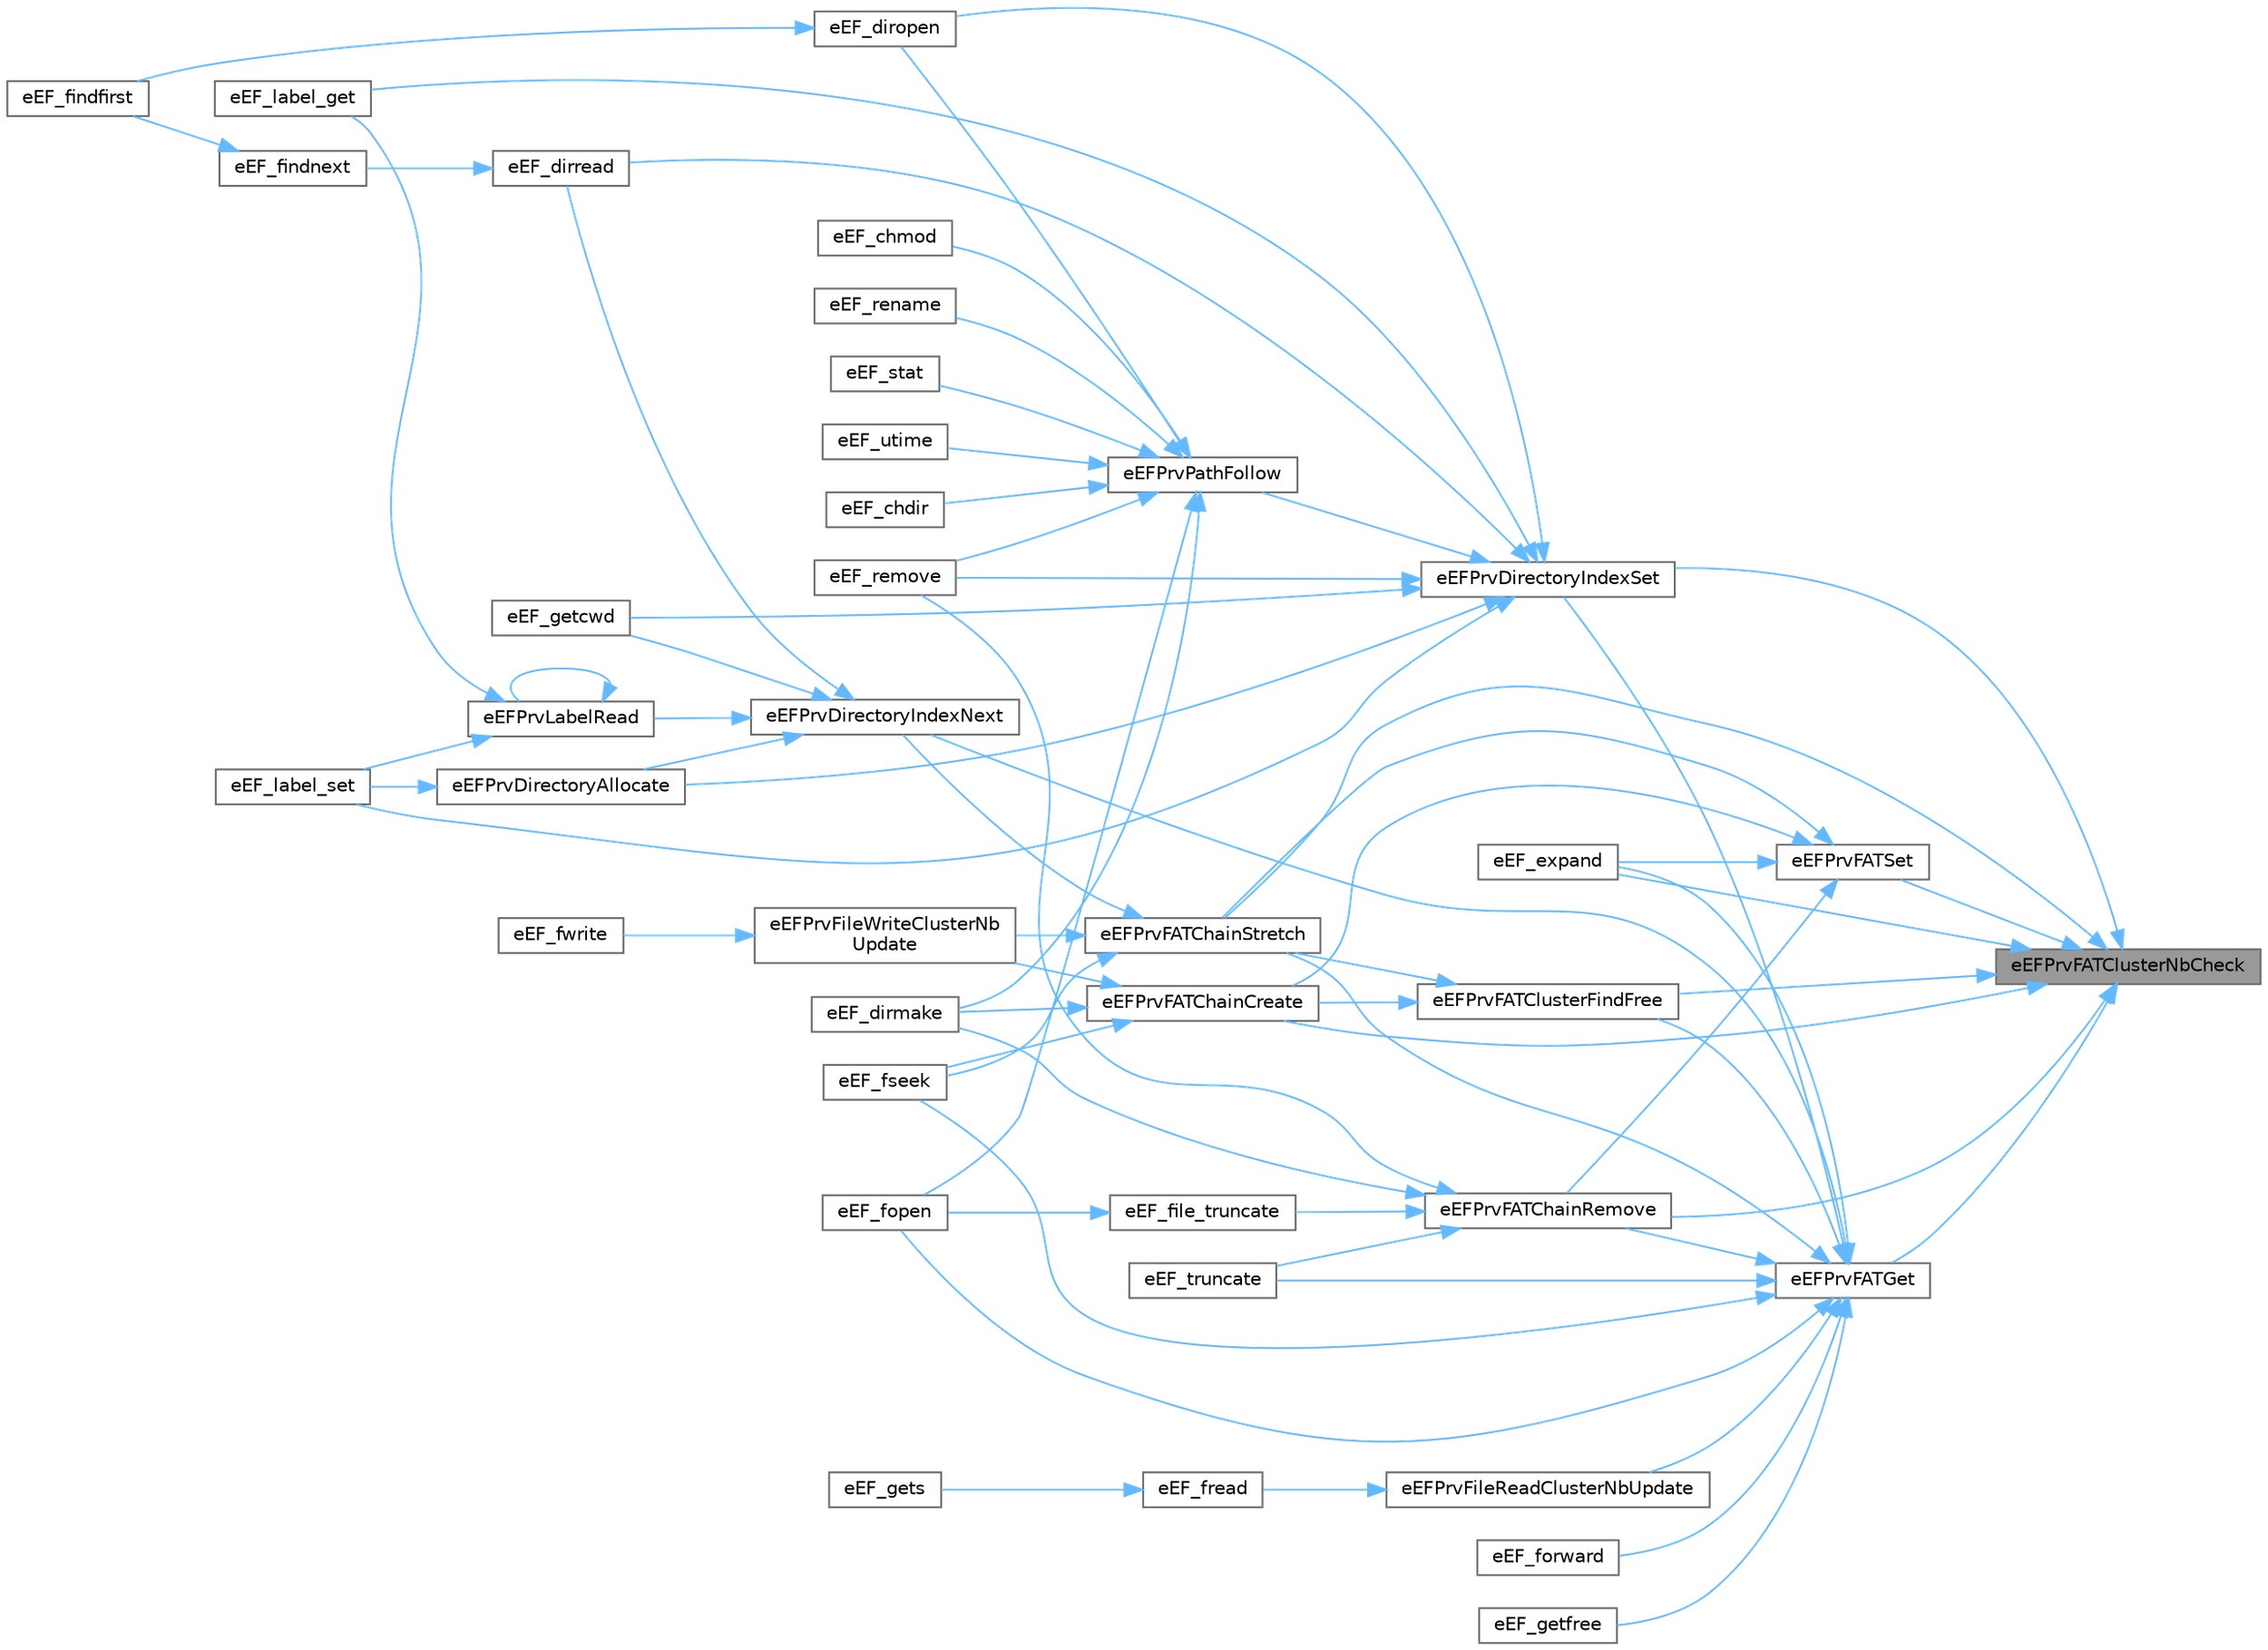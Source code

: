 digraph "eEFPrvFATClusterNbCheck"
{
 // LATEX_PDF_SIZE
  bgcolor="transparent";
  edge [fontname=Helvetica,fontsize=10,labelfontname=Helvetica,labelfontsize=10];
  node [fontname=Helvetica,fontsize=10,shape=box,height=0.2,width=0.4];
  rankdir="RL";
  Node1 [id="Node000001",label="eEFPrvFATClusterNbCheck",height=0.2,width=0.4,color="gray40", fillcolor="grey60", style="filled", fontcolor="black",tooltip="Check if cluster number is valid."];
  Node1 -> Node2 [id="edge1_Node000001_Node000002",dir="back",color="steelblue1",style="solid",tooltip=" "];
  Node2 [id="Node000002",label="eEF_expand",height=0.2,width=0.4,color="grey40", fillcolor="white", style="filled",URL="$ef__expand_8c.html#ace56e53692d5d217767ec04391641b0e",tooltip="Allocate a Contiguous Blocks to the File."];
  Node1 -> Node3 [id="edge2_Node000001_Node000003",dir="back",color="steelblue1",style="solid",tooltip=" "];
  Node3 [id="Node000003",label="eEFPrvDirectoryIndexSet",height=0.2,width=0.4,color="grey40", fillcolor="white", style="filled",URL="$ef__prv__directory_8c.html#a2761497f1de500dc090b4dcfef2c03a1",tooltip="Directory handling - Set directory index."];
  Node3 -> Node4 [id="edge3_Node000003_Node000004",dir="back",color="steelblue1",style="solid",tooltip=" "];
  Node4 [id="Node000004",label="eEF_diropen",height=0.2,width=0.4,color="grey40", fillcolor="white", style="filled",URL="$ef__diropen_8c.html#a2b25ebfd8c4c291ae6b0f888e708d850",tooltip="Create a Directory Object."];
  Node4 -> Node5 [id="edge4_Node000004_Node000005",dir="back",color="steelblue1",style="solid",tooltip=" "];
  Node5 [id="Node000005",label="eEF_findfirst",height=0.2,width=0.4,color="grey40", fillcolor="white", style="filled",URL="$ef__findfirst_8c.html#a7aceb1307887217f205b94f9c00872ed",tooltip="Find First File."];
  Node3 -> Node6 [id="edge5_Node000003_Node000006",dir="back",color="steelblue1",style="solid",tooltip=" "];
  Node6 [id="Node000006",label="eEF_dirread",height=0.2,width=0.4,color="grey40", fillcolor="white", style="filled",URL="$ef__dirread_8c.html#a6ab1e7b87596e40f8e28053c7e3547b4",tooltip="Read Directory Entries in Sequence."];
  Node6 -> Node7 [id="edge6_Node000006_Node000007",dir="back",color="steelblue1",style="solid",tooltip=" "];
  Node7 [id="Node000007",label="eEF_findnext",height=0.2,width=0.4,color="grey40", fillcolor="white", style="filled",URL="$ef__findnext_8c.html#a41d1f19cc47216c90cf54581e6cddbf8",tooltip="Find Next File."];
  Node7 -> Node5 [id="edge7_Node000007_Node000005",dir="back",color="steelblue1",style="solid",tooltip=" "];
  Node3 -> Node8 [id="edge8_Node000003_Node000008",dir="back",color="steelblue1",style="solid",tooltip=" "];
  Node8 [id="Node000008",label="eEF_getcwd",height=0.2,width=0.4,color="grey40", fillcolor="white", style="filled",URL="$ef__getcwd_8c.html#a5100b2195b9a2c2000eb149671b40d4b",tooltip="Change Current Directory or Current Drive, Get Current Directory."];
  Node3 -> Node9 [id="edge9_Node000003_Node000009",dir="back",color="steelblue1",style="solid",tooltip=" "];
  Node9 [id="Node000009",label="eEF_label_get",height=0.2,width=0.4,color="grey40", fillcolor="white", style="filled",URL="$ef__label__get_8c.html#aa7aec85efde79b200254b90d0cbb5eba",tooltip="Get Volume Label."];
  Node3 -> Node10 [id="edge10_Node000003_Node000010",dir="back",color="steelblue1",style="solid",tooltip=" "];
  Node10 [id="Node000010",label="eEF_label_set",height=0.2,width=0.4,color="grey40", fillcolor="white", style="filled",URL="$ef__label__set_8c.html#a856cac9d6edece47116c434a8ddbca24",tooltip="Set Volume Label."];
  Node3 -> Node11 [id="edge11_Node000003_Node000011",dir="back",color="steelblue1",style="solid",tooltip=" "];
  Node11 [id="Node000011",label="eEF_remove",height=0.2,width=0.4,color="grey40", fillcolor="white", style="filled",URL="$ef__remove_8c.html#ab39525454269d54fb689e44083eaead4",tooltip="Delete a File/Directory."];
  Node3 -> Node12 [id="edge12_Node000003_Node000012",dir="back",color="steelblue1",style="solid",tooltip=" "];
  Node12 [id="Node000012",label="eEFPrvDirectoryAllocate",height=0.2,width=0.4,color="grey40", fillcolor="white", style="filled",URL="$ef__prv__directory_8c.html#af3501080ebaaf80e0c31475115714586",tooltip="Directory handling - Reserve a block of directory entries."];
  Node12 -> Node10 [id="edge13_Node000012_Node000010",dir="back",color="steelblue1",style="solid",tooltip=" "];
  Node3 -> Node13 [id="edge14_Node000003_Node000013",dir="back",color="steelblue1",style="solid",tooltip=" "];
  Node13 [id="Node000013",label="eEFPrvPathFollow",height=0.2,width=0.4,color="grey40", fillcolor="white", style="filled",URL="$ef__prv__path__follow_8c.html#a4ee4202c83e9d60f3ade4afb83cc78b0",tooltip="Follow a file pxPath."];
  Node13 -> Node14 [id="edge15_Node000013_Node000014",dir="back",color="steelblue1",style="solid",tooltip=" "];
  Node14 [id="Node000014",label="eEF_chdir",height=0.2,width=0.4,color="grey40", fillcolor="white", style="filled",URL="$ef__chdir_8c.html#af84f7938300e61dc5dbdc307e06dd171",tooltip="Change Current Directory or Current Drive, Get Current Directory."];
  Node13 -> Node15 [id="edge16_Node000013_Node000015",dir="back",color="steelblue1",style="solid",tooltip=" "];
  Node15 [id="Node000015",label="eEF_chmod",height=0.2,width=0.4,color="grey40", fillcolor="white", style="filled",URL="$ef__chmod_8c.html#a0f6f5314abe7d6e8b291c719898c80dc",tooltip="Change Attribute."];
  Node13 -> Node16 [id="edge17_Node000013_Node000016",dir="back",color="steelblue1",style="solid",tooltip=" "];
  Node16 [id="Node000016",label="eEF_dirmake",height=0.2,width=0.4,color="grey40", fillcolor="white", style="filled",URL="$ef__dirmake_8c.html#ab556a94bd3323965dc0e82a59694e42c",tooltip="Create a Directory."];
  Node13 -> Node4 [id="edge18_Node000013_Node000004",dir="back",color="steelblue1",style="solid",tooltip=" "];
  Node13 -> Node17 [id="edge19_Node000013_Node000017",dir="back",color="steelblue1",style="solid",tooltip=" "];
  Node17 [id="Node000017",label="eEF_fopen",height=0.2,width=0.4,color="grey40", fillcolor="white", style="filled",URL="$ef__fopen_8c.html#a3638933cd54650925407d85074bf176c",tooltip="Open or Create a File."];
  Node13 -> Node11 [id="edge20_Node000013_Node000011",dir="back",color="steelblue1",style="solid",tooltip=" "];
  Node13 -> Node18 [id="edge21_Node000013_Node000018",dir="back",color="steelblue1",style="solid",tooltip=" "];
  Node18 [id="Node000018",label="eEF_rename",height=0.2,width=0.4,color="grey40", fillcolor="white", style="filled",URL="$ef__rename_8c.html#a0ee722cb0b7b38191ee8cd6be1c153f1",tooltip="Rename a File/Directory."];
  Node13 -> Node19 [id="edge22_Node000013_Node000019",dir="back",color="steelblue1",style="solid",tooltip=" "];
  Node19 [id="Node000019",label="eEF_stat",height=0.2,width=0.4,color="grey40", fillcolor="white", style="filled",URL="$ef__stat_8c.html#a61ee7b3bb6833bf729991341673ee3dc",tooltip="Get File Status."];
  Node13 -> Node20 [id="edge23_Node000013_Node000020",dir="back",color="steelblue1",style="solid",tooltip=" "];
  Node20 [id="Node000020",label="eEF_utime",height=0.2,width=0.4,color="grey40", fillcolor="white", style="filled",URL="$ef__utime_8c.html#a0fc69a2bbb3ec1844e16afd82f274fb7",tooltip="Change Timestamp."];
  Node1 -> Node21 [id="edge24_Node000001_Node000021",dir="back",color="steelblue1",style="solid",tooltip=" "];
  Node21 [id="Node000021",label="eEFPrvFATChainCreate",height=0.2,width=0.4,color="grey40", fillcolor="white", style="filled",URL="$ef__prv__fat_8c.html#a6361e8245cb3dcc575783f285ca8a62a",tooltip="FAT handling - Create a new chain."];
  Node21 -> Node16 [id="edge25_Node000021_Node000016",dir="back",color="steelblue1",style="solid",tooltip=" "];
  Node21 -> Node22 [id="edge26_Node000021_Node000022",dir="back",color="steelblue1",style="solid",tooltip=" "];
  Node22 [id="Node000022",label="eEF_fseek",height=0.2,width=0.4,color="grey40", fillcolor="white", style="filled",URL="$ef__fseek__old_8c.html#a5e7928437d0ea2008e3eaf7a1272baf7",tooltip="Seek File Read/Write Pointer."];
  Node21 -> Node23 [id="edge27_Node000021_Node000023",dir="back",color="steelblue1",style="solid",tooltip=" "];
  Node23 [id="Node000023",label="eEFPrvFileWriteClusterNb\lUpdate",height=0.2,width=0.4,color="grey40", fillcolor="white", style="filled",URL="$ef__fwrite_8c.html#a3893b124f8e61229a09e55e5bb136145",tooltip="Update the file structure cluster number for next write access (on cluster crossing)"];
  Node23 -> Node24 [id="edge28_Node000023_Node000024",dir="back",color="steelblue1",style="solid",tooltip=" "];
  Node24 [id="Node000024",label="eEF_fwrite",height=0.2,width=0.4,color="grey40", fillcolor="white", style="filled",URL="$ef__fwrite_8c.html#a9bd009ef86041462b3895ae727973726",tooltip="Write File."];
  Node1 -> Node25 [id="edge29_Node000001_Node000025",dir="back",color="steelblue1",style="solid",tooltip=" "];
  Node25 [id="Node000025",label="eEFPrvFATChainRemove",height=0.2,width=0.4,color="grey40", fillcolor="white", style="filled",URL="$ef__prv__fat_8c.html#af0f336d8bfaeb9b631d19ac5fd92a615",tooltip="FAT handling - Remove a cluster chain."];
  Node25 -> Node16 [id="edge30_Node000025_Node000016",dir="back",color="steelblue1",style="solid",tooltip=" "];
  Node25 -> Node26 [id="edge31_Node000025_Node000026",dir="back",color="steelblue1",style="solid",tooltip=" "];
  Node26 [id="Node000026",label="eEF_file_truncate",height=0.2,width=0.4,color="grey40", fillcolor="white", style="filled",URL="$ef__fopen_8c.html#aa6772ebd16f9aab98600d1b8d8a3f2bc",tooltip="Truncate a File on opening."];
  Node26 -> Node17 [id="edge32_Node000026_Node000017",dir="back",color="steelblue1",style="solid",tooltip=" "];
  Node25 -> Node11 [id="edge33_Node000025_Node000011",dir="back",color="steelblue1",style="solid",tooltip=" "];
  Node25 -> Node27 [id="edge34_Node000025_Node000027",dir="back",color="steelblue1",style="solid",tooltip=" "];
  Node27 [id="Node000027",label="eEF_truncate",height=0.2,width=0.4,color="grey40", fillcolor="white", style="filled",URL="$ef__truncate_8c.html#a1e9e87b247f2c33a2efd9671d904bb54",tooltip="Truncate File."];
  Node1 -> Node28 [id="edge35_Node000001_Node000028",dir="back",color="steelblue1",style="solid",tooltip=" "];
  Node28 [id="Node000028",label="eEFPrvFATChainStretch",height=0.2,width=0.4,color="grey40", fillcolor="white", style="filled",URL="$ef__prv__fat_8c.html#aff7c2f11955733c2ab15640eb36887af",tooltip="FAT handling - Crawl or Stretch a chain."];
  Node28 -> Node22 [id="edge36_Node000028_Node000022",dir="back",color="steelblue1",style="solid",tooltip=" "];
  Node28 -> Node29 [id="edge37_Node000028_Node000029",dir="back",color="steelblue1",style="solid",tooltip=" "];
  Node29 [id="Node000029",label="eEFPrvDirectoryIndexNext",height=0.2,width=0.4,color="grey40", fillcolor="white", style="filled",URL="$ef__prv__directory_8c.html#a32f4e5eef49957f55f23d309b7756ad2",tooltip="Directory handling - Move directory table index next, Do not stretch table."];
  Node29 -> Node6 [id="edge38_Node000029_Node000006",dir="back",color="steelblue1",style="solid",tooltip=" "];
  Node29 -> Node8 [id="edge39_Node000029_Node000008",dir="back",color="steelblue1",style="solid",tooltip=" "];
  Node29 -> Node12 [id="edge40_Node000029_Node000012",dir="back",color="steelblue1",style="solid",tooltip=" "];
  Node29 -> Node30 [id="edge41_Node000029_Node000030",dir="back",color="steelblue1",style="solid",tooltip=" "];
  Node30 [id="Node000030",label="eEFPrvLabelRead",height=0.2,width=0.4,color="grey40", fillcolor="white", style="filled",URL="$ef__prv__dir__label_8c.html#a4354517543410445d4ac62f4492cef98",tooltip="Read an object from the directory."];
  Node30 -> Node9 [id="edge42_Node000030_Node000009",dir="back",color="steelblue1",style="solid",tooltip=" "];
  Node30 -> Node10 [id="edge43_Node000030_Node000010",dir="back",color="steelblue1",style="solid",tooltip=" "];
  Node30 -> Node30 [id="edge44_Node000030_Node000030",dir="back",color="steelblue1",style="solid",tooltip=" "];
  Node28 -> Node23 [id="edge45_Node000028_Node000023",dir="back",color="steelblue1",style="solid",tooltip=" "];
  Node1 -> Node31 [id="edge46_Node000001_Node000031",dir="back",color="steelblue1",style="solid",tooltip=" "];
  Node31 [id="Node000031",label="eEFPrvFATClusterFindFree",height=0.2,width=0.4,color="grey40", fillcolor="white", style="filled",URL="$ef__prv__fat_8c.html#a70c3aa318310567b07fe890e4b69b596",tooltip="FAT access - Find a free cluster."];
  Node31 -> Node21 [id="edge47_Node000031_Node000021",dir="back",color="steelblue1",style="solid",tooltip=" "];
  Node31 -> Node28 [id="edge48_Node000031_Node000028",dir="back",color="steelblue1",style="solid",tooltip=" "];
  Node1 -> Node32 [id="edge49_Node000001_Node000032",dir="back",color="steelblue1",style="solid",tooltip=" "];
  Node32 [id="Node000032",label="eEFPrvFATGet",height=0.2,width=0.4,color="grey40", fillcolor="white", style="filled",URL="$ef__prv__fat_8c.html#ab88c9ac6da074aa35e722f918ae73595",tooltip="FAT access - Get value of a FAT entry."];
  Node32 -> Node2 [id="edge50_Node000032_Node000002",dir="back",color="steelblue1",style="solid",tooltip=" "];
  Node32 -> Node17 [id="edge51_Node000032_Node000017",dir="back",color="steelblue1",style="solid",tooltip=" "];
  Node32 -> Node33 [id="edge52_Node000032_Node000033",dir="back",color="steelblue1",style="solid",tooltip=" "];
  Node33 [id="Node000033",label="eEF_forward",height=0.2,width=0.4,color="grey40", fillcolor="white", style="filled",URL="$ef__forward_8c.html#ab67100687bd53a7199a48f18f5981ba2",tooltip="Forward Data to the Stream Directly."];
  Node32 -> Node22 [id="edge53_Node000032_Node000022",dir="back",color="steelblue1",style="solid",tooltip=" "];
  Node32 -> Node34 [id="edge54_Node000032_Node000034",dir="back",color="steelblue1",style="solid",tooltip=" "];
  Node34 [id="Node000034",label="eEF_getfree",height=0.2,width=0.4,color="grey40", fillcolor="white", style="filled",URL="$ef__getfree_8c.html#ada9b7520c9ed07175c06b3ab184b3483",tooltip="Get Number of Free Clusters."];
  Node32 -> Node27 [id="edge55_Node000032_Node000027",dir="back",color="steelblue1",style="solid",tooltip=" "];
  Node32 -> Node29 [id="edge56_Node000032_Node000029",dir="back",color="steelblue1",style="solid",tooltip=" "];
  Node32 -> Node3 [id="edge57_Node000032_Node000003",dir="back",color="steelblue1",style="solid",tooltip=" "];
  Node32 -> Node25 [id="edge58_Node000032_Node000025",dir="back",color="steelblue1",style="solid",tooltip=" "];
  Node32 -> Node28 [id="edge59_Node000032_Node000028",dir="back",color="steelblue1",style="solid",tooltip=" "];
  Node32 -> Node31 [id="edge60_Node000032_Node000031",dir="back",color="steelblue1",style="solid",tooltip=" "];
  Node32 -> Node35 [id="edge61_Node000032_Node000035",dir="back",color="steelblue1",style="solid",tooltip=" "];
  Node35 [id="Node000035",label="eEFPrvFileReadClusterNbUpdate",height=0.2,width=0.4,color="grey40", fillcolor="white", style="filled",URL="$ef__fread_8c.html#af093421efdd1ff0df8e7e63c1ab60ecf",tooltip="Update the file structure cluster number for next read access (on cluster crossing)"];
  Node35 -> Node36 [id="edge62_Node000035_Node000036",dir="back",color="steelblue1",style="solid",tooltip=" "];
  Node36 [id="Node000036",label="eEF_fread",height=0.2,width=0.4,color="grey40", fillcolor="white", style="filled",URL="$ef__fread_8c.html#a8b4e1799fe5320dcea6e82b074538024",tooltip="Read File."];
  Node36 -> Node37 [id="edge63_Node000036_Node000037",dir="back",color="steelblue1",style="solid",tooltip=" "];
  Node37 [id="Node000037",label="eEF_gets",height=0.2,width=0.4,color="grey40", fillcolor="white", style="filled",URL="$ef__strfunc_8c.html#abdd72cc9fffc21c09831f99726954e48",tooltip="Get a String from the File."];
  Node1 -> Node38 [id="edge64_Node000001_Node000038",dir="back",color="steelblue1",style="solid",tooltip=" "];
  Node38 [id="Node000038",label="eEFPrvFATSet",height=0.2,width=0.4,color="grey40", fillcolor="white", style="filled",URL="$ef__prv__fat_8c.html#a11bf6f786f13bbb41a686b9b1ccc4fe2",tooltip="FAT access - Set value of a FAT entry."];
  Node38 -> Node2 [id="edge65_Node000038_Node000002",dir="back",color="steelblue1",style="solid",tooltip=" "];
  Node38 -> Node21 [id="edge66_Node000038_Node000021",dir="back",color="steelblue1",style="solid",tooltip=" "];
  Node38 -> Node25 [id="edge67_Node000038_Node000025",dir="back",color="steelblue1",style="solid",tooltip=" "];
  Node38 -> Node28 [id="edge68_Node000038_Node000028",dir="back",color="steelblue1",style="solid",tooltip=" "];
}
